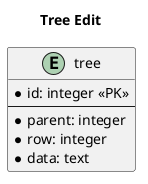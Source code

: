 @startuml
allowmixing
title Tree Edit

'
' Schema
'
entity tree {
  * id: integer <<PK>>
  --
  * parent: integer
  * row: integer
  * data: text
}

' sqlite3 sample.db
' create table tree (id integer primary key autoincrement, parent integer, row integer, data text);
' create index if not exists idx_tree_parent on tree (parent);
' .quit
@enduml
